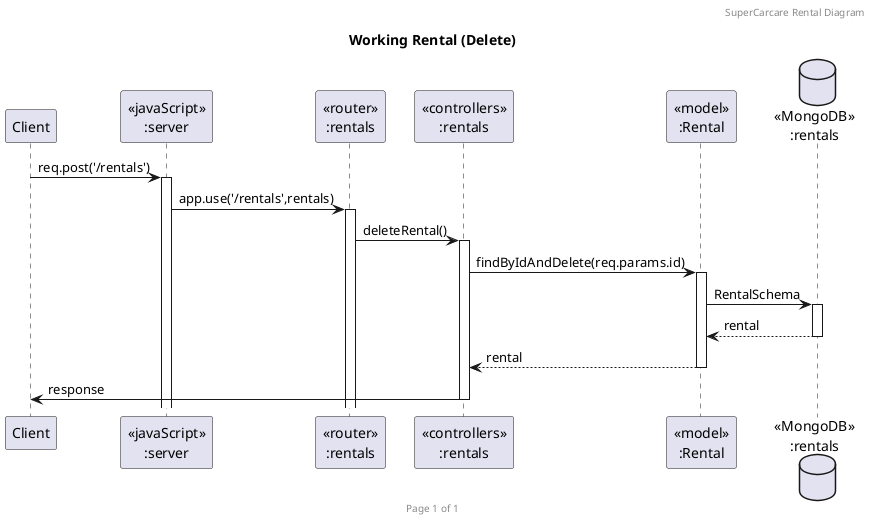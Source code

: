 @startuml Rental(PUT)

header SuperCarcare Rental Diagram
footer Page %page% of %lastpage%
title "Working Rental (Delete)"

participant "Client" as client
participant "<<javaScript>>\n:server" as server
participant "<<router>>\n:rentals" as routerRentals
participant "<<controllers>>\n:rentals" as controllersRentals
participant "<<model>>\n:Rental" as modelRentals
database "<<MongoDB>>\n:rentals" as RentalsDatabase

client->server ++:req.post('/rentals')
server->routerRentals ++:app.use('/rentals',rentals)
routerRentals -> controllersRentals ++:deleteRental()
controllersRentals->modelRentals ++:findByIdAndDelete(req.params.id)
modelRentals ->RentalsDatabase ++: RentalSchema
RentalsDatabase --> modelRentals --: rental
controllersRentals <-- modelRentals --:rental
controllersRentals->client --:response

@enduml